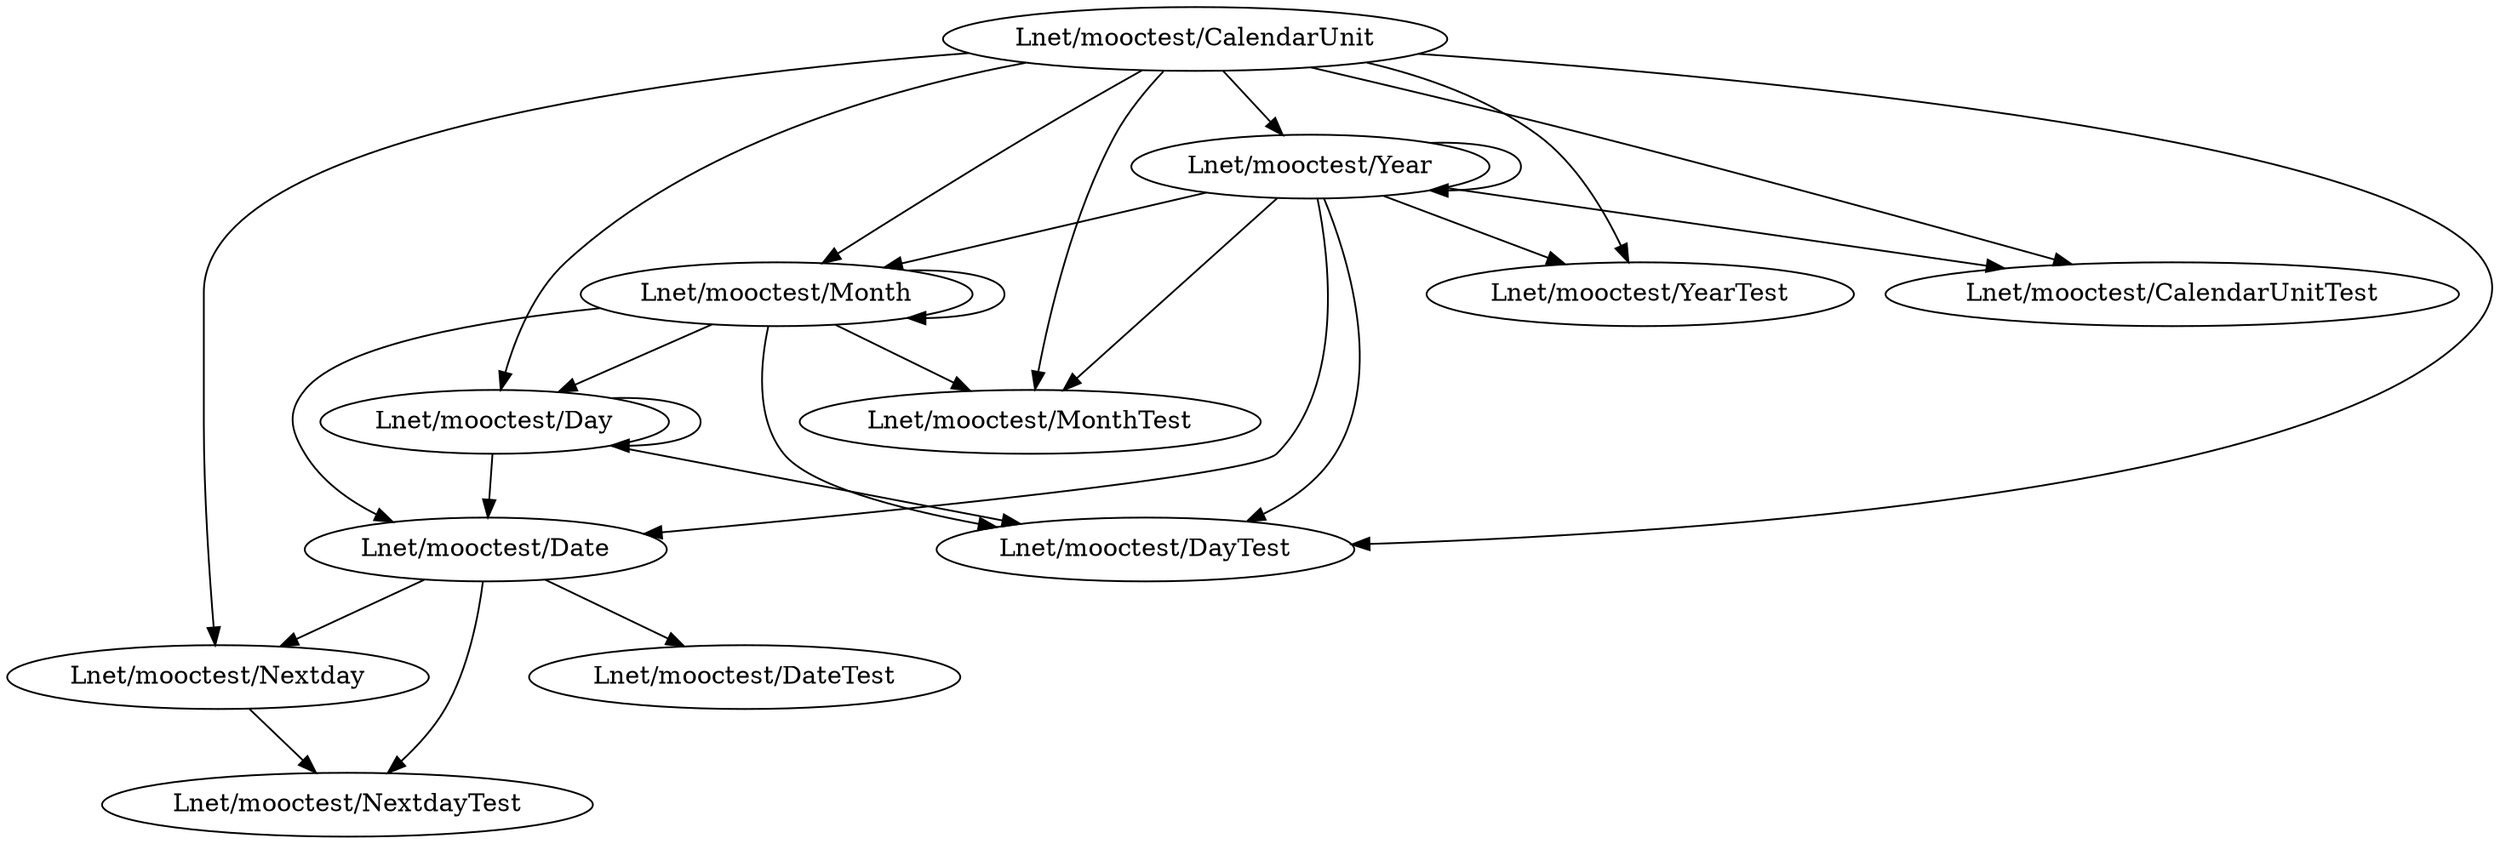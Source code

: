 digraph DependencyGraph {
	"Lnet/mooctest/Date" -> "Lnet/mooctest/DateTest";
	"Lnet/mooctest/Date" -> "Lnet/mooctest/Nextday";
	"Lnet/mooctest/CalendarUnit" -> "Lnet/mooctest/Month";
	"Lnet/mooctest/CalendarUnit" -> "Lnet/mooctest/Year";
	"Lnet/mooctest/CalendarUnit" -> "Lnet/mooctest/Day";
	"Lnet/mooctest/Year" -> "Lnet/mooctest/Date";
	"Lnet/mooctest/Year" -> "Lnet/mooctest/YearTest";
	"Lnet/mooctest/Year" -> "Lnet/mooctest/CalendarUnitTest";
	"Lnet/mooctest/Month" -> "Lnet/mooctest/Day";
	"Lnet/mooctest/Month" -> "Lnet/mooctest/Month";
	"Lnet/mooctest/Month" -> "Lnet/mooctest/MonthTest";
	"Lnet/mooctest/Nextday" -> "Lnet/mooctest/NextdayTest";
	"Lnet/mooctest/Year" -> "Lnet/mooctest/Month";
	"Lnet/mooctest/Day" -> "Lnet/mooctest/Date";
	"Lnet/mooctest/Day" -> "Lnet/mooctest/DayTest";
	"Lnet/mooctest/Month" -> "Lnet/mooctest/DayTest";
	"Lnet/mooctest/Month" -> "Lnet/mooctest/Date";
	"Lnet/mooctest/Day" -> "Lnet/mooctest/Day";
	"Lnet/mooctest/CalendarUnit" -> "Lnet/mooctest/DayTest";
	"Lnet/mooctest/CalendarUnit" -> "Lnet/mooctest/YearTest";
	"Lnet/mooctest/CalendarUnit" -> "Lnet/mooctest/MonthTest";
	"Lnet/mooctest/CalendarUnit" -> "Lnet/mooctest/CalendarUnitTest";
	"Lnet/mooctest/Year" -> "Lnet/mooctest/MonthTest";
	"Lnet/mooctest/Year" -> "Lnet/mooctest/DayTest";
	"Lnet/mooctest/Year" -> "Lnet/mooctest/Year";
	"Lnet/mooctest/Date" -> "Lnet/mooctest/NextdayTest";
	"Lnet/mooctest/CalendarUnit" -> "Lnet/mooctest/Nextday";
}
